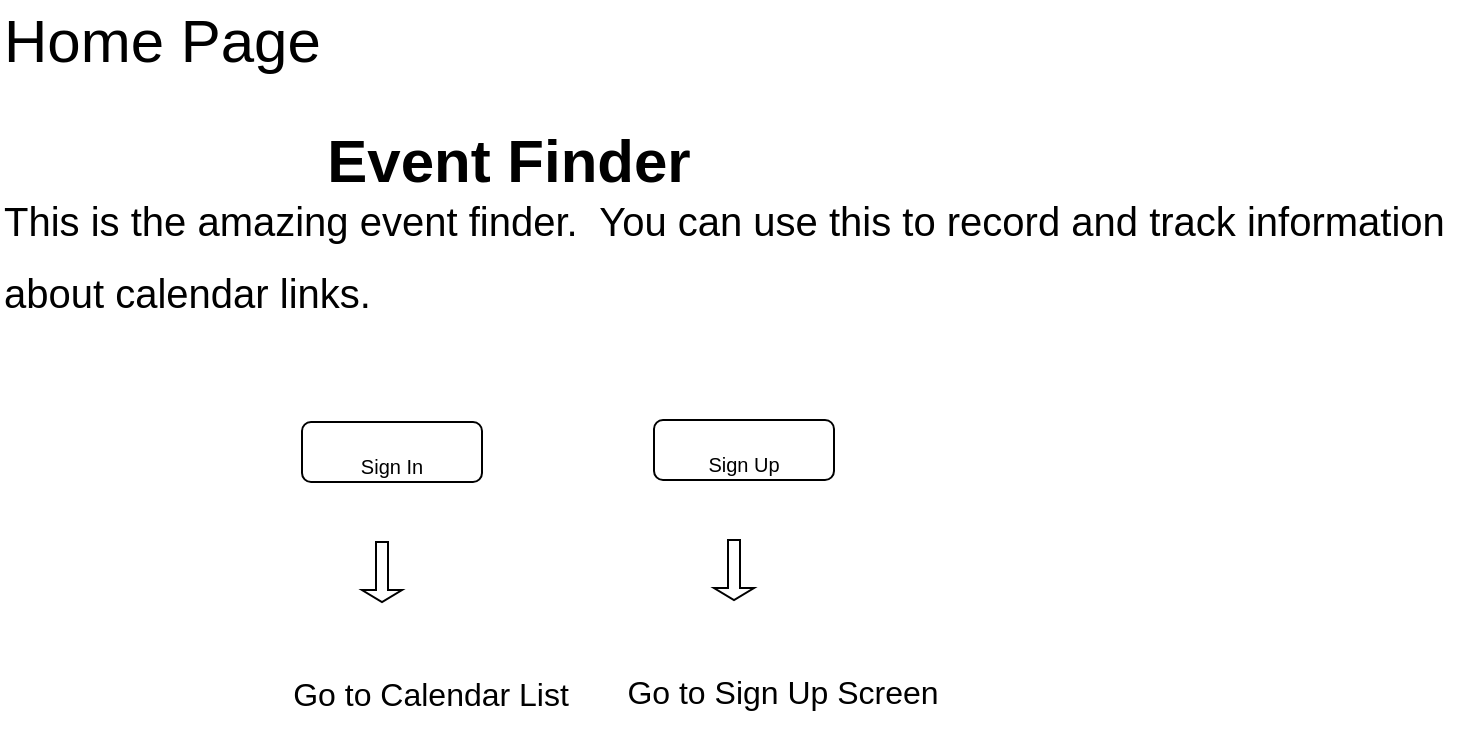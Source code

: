 <mxfile version="12.6.5" type="device"><diagram id="c_18RcE6oYmsnha1oNnB" name="Page-1"><mxGraphModel dx="946" dy="624" grid="1" gridSize="10" guides="1" tooltips="1" connect="1" arrows="1" fold="1" page="1" pageScale="1" pageWidth="850" pageHeight="1100" math="0" shadow="0"><root><mxCell id="0"/><mxCell id="1" parent="0"/><mxCell id="QqgXjzvqlQUJxC9hLfrz-1" value="Home Page" style="text;html=1;align=left;verticalAlign=middle;resizable=0;points=[];autosize=1;fontSize=30;" vertex="1" parent="1"><mxGeometry x="20" width="170" height="40" as="geometry"/></mxCell><mxCell id="QqgXjzvqlQUJxC9hLfrz-2" value="Event Finder" style="text;html=1;align=center;verticalAlign=middle;resizable=0;points=[];autosize=1;fontStyle=1;fontSize=30;" vertex="1" parent="1"><mxGeometry x="174" y="60" width="200" height="40" as="geometry"/></mxCell><mxCell id="QqgXjzvqlQUJxC9hLfrz-3" value="&lt;span style=&quot;font-size: 20px&quot;&gt;This is the amazing event finder.&amp;nbsp; You can use this to record and track information&lt;br&gt;about calendar links.&lt;br&gt;&lt;/span&gt;" style="text;html=1;align=left;verticalAlign=middle;resizable=0;points=[];autosize=1;fontSize=30;" vertex="1" parent="1"><mxGeometry x="20" y="80" width="740" height="90" as="geometry"/></mxCell><mxCell id="QqgXjzvqlQUJxC9hLfrz-4" value="&lt;font size=&quot;1&quot;&gt;Sign In&lt;/font&gt;" style="rounded=1;whiteSpace=wrap;html=1;strokeColor=#000000;fontSize=30;" vertex="1" parent="1"><mxGeometry x="171" y="211" width="90" height="30" as="geometry"/></mxCell><mxCell id="QqgXjzvqlQUJxC9hLfrz-5" value="" style="shape=singleArrow;direction=south;whiteSpace=wrap;html=1;strokeColor=#000000;fontSize=30;" vertex="1" parent="1"><mxGeometry x="201" y="271" width="20" height="30" as="geometry"/></mxCell><mxCell id="QqgXjzvqlQUJxC9hLfrz-6" value="&lt;font style=&quot;font-size: 16px&quot;&gt;Go to Calendar List&lt;/font&gt;" style="text;html=1;align=center;verticalAlign=middle;resizable=0;points=[];autosize=1;fontSize=30;" vertex="1" parent="1"><mxGeometry x="160" y="317" width="150" height="50" as="geometry"/></mxCell><mxCell id="QqgXjzvqlQUJxC9hLfrz-7" value="&lt;font size=&quot;1&quot;&gt;Sign Up&lt;/font&gt;" style="rounded=1;whiteSpace=wrap;html=1;strokeColor=#000000;fontSize=30;" vertex="1" parent="1"><mxGeometry x="347" y="210" width="90" height="30" as="geometry"/></mxCell><mxCell id="QqgXjzvqlQUJxC9hLfrz-8" value="" style="shape=singleArrow;direction=south;whiteSpace=wrap;html=1;strokeColor=#000000;fontSize=30;" vertex="1" parent="1"><mxGeometry x="377" y="270" width="20" height="30" as="geometry"/></mxCell><mxCell id="QqgXjzvqlQUJxC9hLfrz-9" value="&lt;font style=&quot;font-size: 16px&quot;&gt;Go to Sign Up Screen&lt;/font&gt;" style="text;html=1;align=center;verticalAlign=middle;resizable=0;points=[];autosize=1;fontSize=30;" vertex="1" parent="1"><mxGeometry x="326" y="316" width="170" height="50" as="geometry"/></mxCell></root></mxGraphModel></diagram></mxfile>